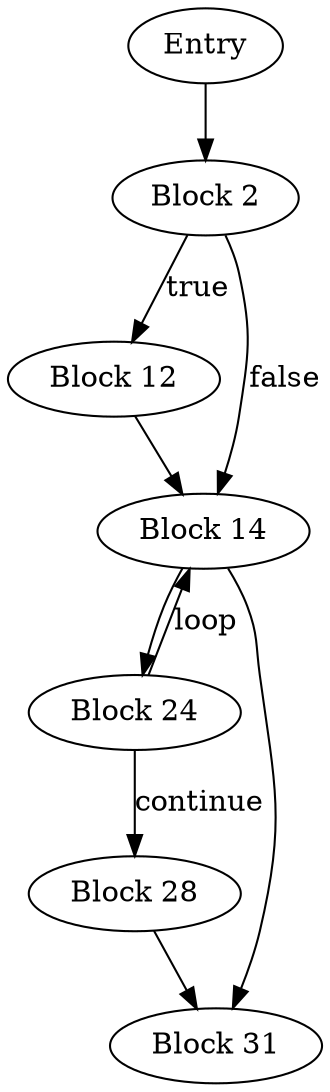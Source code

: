 digraph CFG {
    // Define nodes
    entry [label="Entry"];
    block2 [label="Block 2"];
    block12 [label="Block 12"];
    block14 [label="Block 14"];
    block24 [label="Block 24"];
    block28 [label="Block 28"];
    block31 [label="Block 31"];
    
    // Define edges
    entry -> block2;
    block2 -> block12 [label="true"];
    block2 -> block14 [label="false"];
    block12 -> block14;
    block14 -> block24;
    block14 -> block31;
    block24 -> block28 [label="continue"];
    block24 -> block14 [label="loop"];
    block28 -> block31;
}